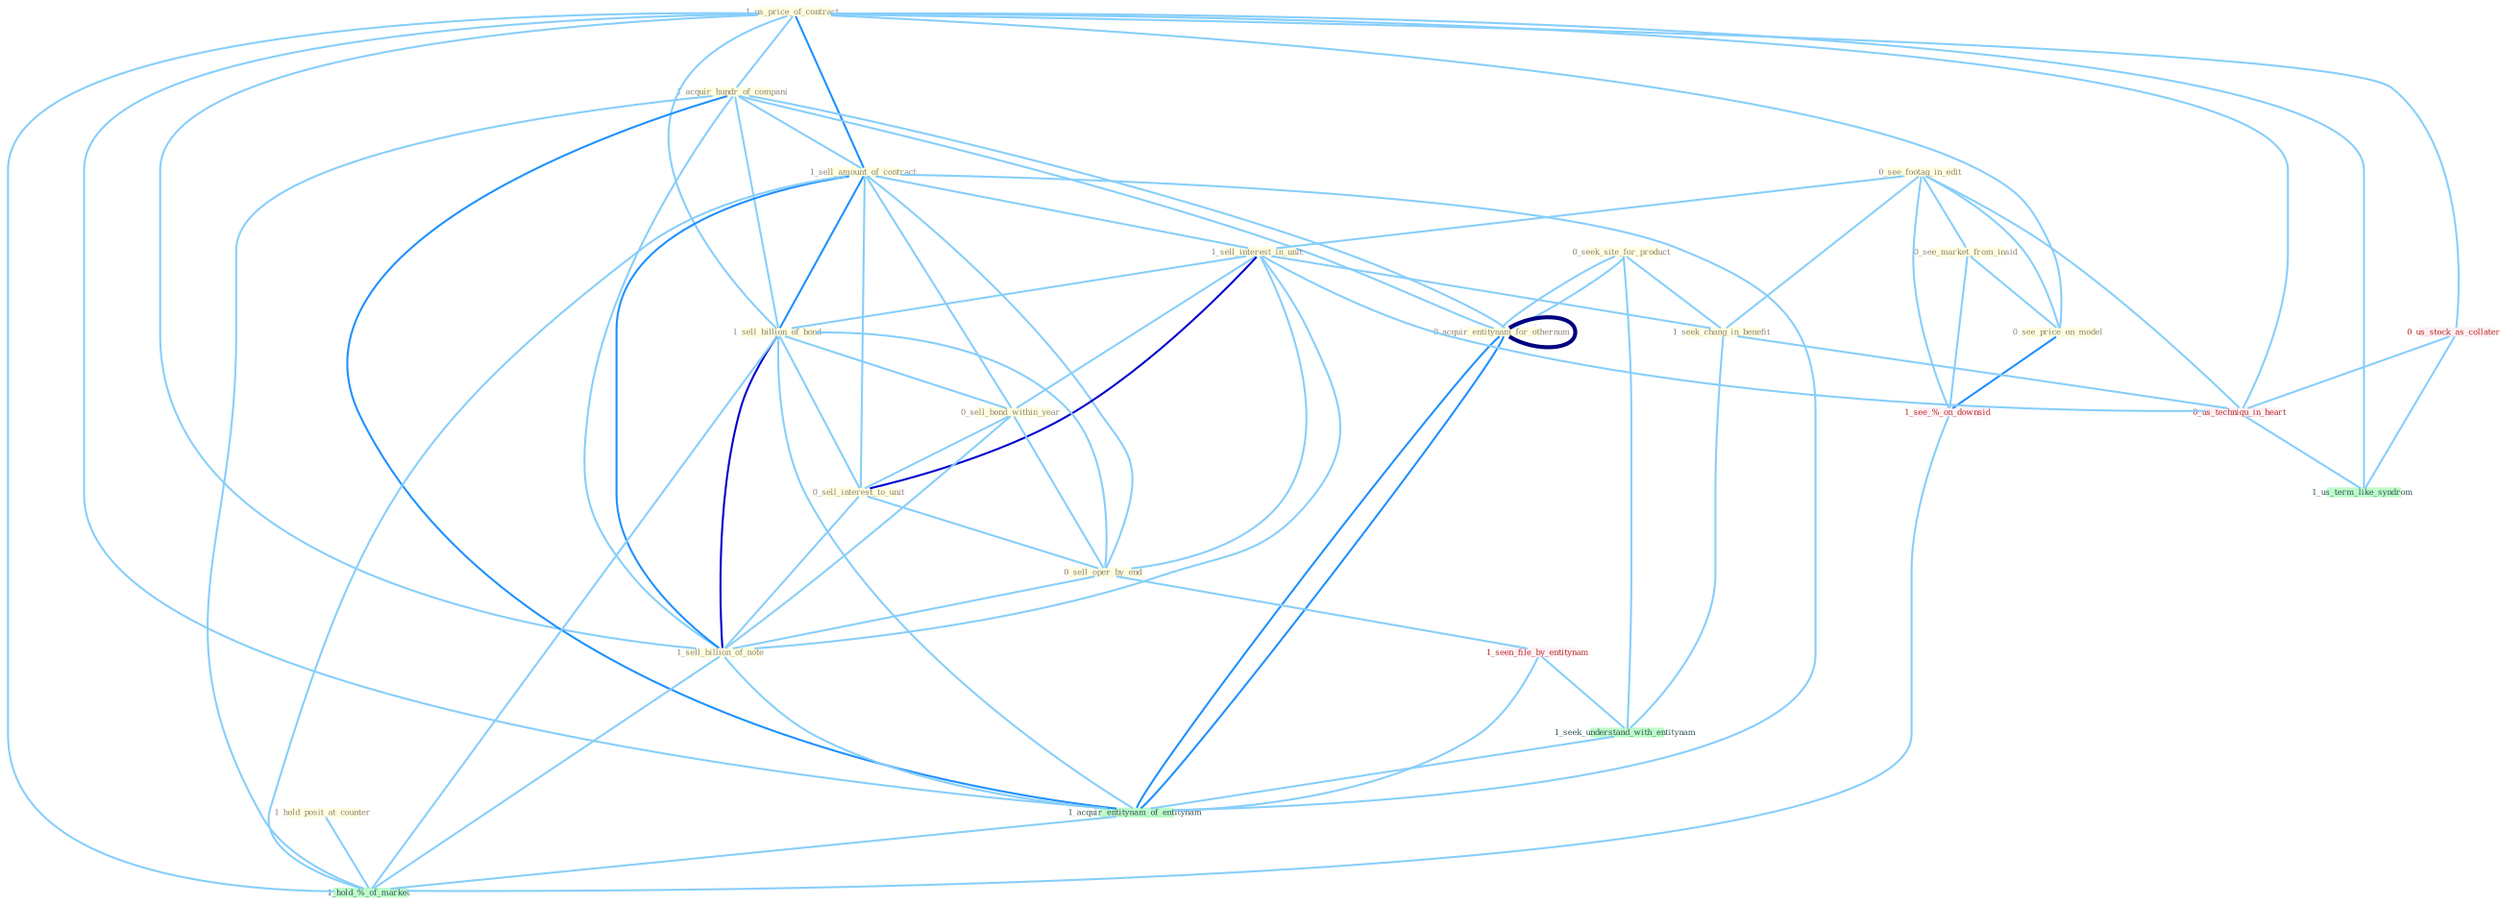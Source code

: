 Graph G{ 
    node
    [shape=polygon,style=filled,width=.5,height=.06,color="#BDFCC9",fixedsize=true,fontsize=4,
    fontcolor="#2f4f4f"];
    {node
    [color="#ffffe0", fontcolor="#8b7d6b"] "1_us_price_of_contract " "1_acquir_hundr_of_compani " "1_sell_amount_of_contract " "0_see_footag_in_edit " "0_see_market_from_insid " "0_seek_site_for_product " "0_acquir_entitynam_for_othernum " "1_hold_posit_at_counter " "0_acquir_entitynam_for_othernum " "0_see_price_on_model " "1_sell_interest_in_unit " "1_sell_billion_of_bond " "0_sell_bond_within_year " "0_sell_interest_to_unit " "1_seek_chang_in_benefit " "0_sell_oper_by_end " "1_sell_billion_of_note "}
{node [color="#fff0f5", fontcolor="#b22222"] "1_seen_file_by_entitynam " "0_us_stock_as_collater " "0_us_techniqu_in_heart " "1_see_%_on_downsid "}
edge [color="#B0E2FF"];

	"1_us_price_of_contract " -- "1_acquir_hundr_of_compani " [w="1", color="#87cefa" ];
	"1_us_price_of_contract " -- "1_sell_amount_of_contract " [w="2", color="#1e90ff" , len=0.8];
	"1_us_price_of_contract " -- "0_see_price_on_model " [w="1", color="#87cefa" ];
	"1_us_price_of_contract " -- "1_sell_billion_of_bond " [w="1", color="#87cefa" ];
	"1_us_price_of_contract " -- "1_sell_billion_of_note " [w="1", color="#87cefa" ];
	"1_us_price_of_contract " -- "0_us_stock_as_collater " [w="1", color="#87cefa" ];
	"1_us_price_of_contract " -- "1_acquir_entitynam_of_entitynam " [w="1", color="#87cefa" ];
	"1_us_price_of_contract " -- "0_us_techniqu_in_heart " [w="1", color="#87cefa" ];
	"1_us_price_of_contract " -- "1_us_term_like_syndrom " [w="1", color="#87cefa" ];
	"1_us_price_of_contract " -- "1_hold_%_of_market " [w="1", color="#87cefa" ];
	"1_acquir_hundr_of_compani " -- "1_sell_amount_of_contract " [w="1", color="#87cefa" ];
	"1_acquir_hundr_of_compani " -- "0_acquir_entitynam_for_othernum " [w="1", color="#87cefa" ];
	"1_acquir_hundr_of_compani " -- "0_acquir_entitynam_for_othernum " [w="1", color="#87cefa" ];
	"1_acquir_hundr_of_compani " -- "1_sell_billion_of_bond " [w="1", color="#87cefa" ];
	"1_acquir_hundr_of_compani " -- "1_sell_billion_of_note " [w="1", color="#87cefa" ];
	"1_acquir_hundr_of_compani " -- "1_acquir_entitynam_of_entitynam " [w="2", color="#1e90ff" , len=0.8];
	"1_acquir_hundr_of_compani " -- "1_hold_%_of_market " [w="1", color="#87cefa" ];
	"1_sell_amount_of_contract " -- "1_sell_interest_in_unit " [w="1", color="#87cefa" ];
	"1_sell_amount_of_contract " -- "1_sell_billion_of_bond " [w="2", color="#1e90ff" , len=0.8];
	"1_sell_amount_of_contract " -- "0_sell_bond_within_year " [w="1", color="#87cefa" ];
	"1_sell_amount_of_contract " -- "0_sell_interest_to_unit " [w="1", color="#87cefa" ];
	"1_sell_amount_of_contract " -- "0_sell_oper_by_end " [w="1", color="#87cefa" ];
	"1_sell_amount_of_contract " -- "1_sell_billion_of_note " [w="2", color="#1e90ff" , len=0.8];
	"1_sell_amount_of_contract " -- "1_acquir_entitynam_of_entitynam " [w="1", color="#87cefa" ];
	"1_sell_amount_of_contract " -- "1_hold_%_of_market " [w="1", color="#87cefa" ];
	"0_see_footag_in_edit " -- "0_see_market_from_insid " [w="1", color="#87cefa" ];
	"0_see_footag_in_edit " -- "0_see_price_on_model " [w="1", color="#87cefa" ];
	"0_see_footag_in_edit " -- "1_sell_interest_in_unit " [w="1", color="#87cefa" ];
	"0_see_footag_in_edit " -- "1_seek_chang_in_benefit " [w="1", color="#87cefa" ];
	"0_see_footag_in_edit " -- "0_us_techniqu_in_heart " [w="1", color="#87cefa" ];
	"0_see_footag_in_edit " -- "1_see_%_on_downsid " [w="1", color="#87cefa" ];
	"0_see_market_from_insid " -- "0_see_price_on_model " [w="1", color="#87cefa" ];
	"0_see_market_from_insid " -- "1_see_%_on_downsid " [w="1", color="#87cefa" ];
	"0_seek_site_for_product " -- "0_acquir_entitynam_for_othernum " [w="1", color="#87cefa" ];
	"0_seek_site_for_product " -- "0_acquir_entitynam_for_othernum " [w="1", color="#87cefa" ];
	"0_seek_site_for_product " -- "1_seek_chang_in_benefit " [w="1", color="#87cefa" ];
	"0_seek_site_for_product " -- "1_seek_understand_with_entitynam " [w="1", color="#87cefa" ];
	"0_acquir_entitynam_for_othernum " -- "0_acquir_entitynam_for_othernum " [w="4", style=bold, color="#000080", len=0.4];
	"0_acquir_entitynam_for_othernum " -- "1_acquir_entitynam_of_entitynam " [w="2", color="#1e90ff" , len=0.8];
	"1_hold_posit_at_counter " -- "1_hold_%_of_market " [w="1", color="#87cefa" ];
	"0_acquir_entitynam_for_othernum " -- "1_acquir_entitynam_of_entitynam " [w="2", color="#1e90ff" , len=0.8];
	"0_see_price_on_model " -- "1_see_%_on_downsid " [w="2", color="#1e90ff" , len=0.8];
	"1_sell_interest_in_unit " -- "1_sell_billion_of_bond " [w="1", color="#87cefa" ];
	"1_sell_interest_in_unit " -- "0_sell_bond_within_year " [w="1", color="#87cefa" ];
	"1_sell_interest_in_unit " -- "0_sell_interest_to_unit " [w="3", color="#0000cd" , len=0.6];
	"1_sell_interest_in_unit " -- "1_seek_chang_in_benefit " [w="1", color="#87cefa" ];
	"1_sell_interest_in_unit " -- "0_sell_oper_by_end " [w="1", color="#87cefa" ];
	"1_sell_interest_in_unit " -- "1_sell_billion_of_note " [w="1", color="#87cefa" ];
	"1_sell_interest_in_unit " -- "0_us_techniqu_in_heart " [w="1", color="#87cefa" ];
	"1_sell_billion_of_bond " -- "0_sell_bond_within_year " [w="1", color="#87cefa" ];
	"1_sell_billion_of_bond " -- "0_sell_interest_to_unit " [w="1", color="#87cefa" ];
	"1_sell_billion_of_bond " -- "0_sell_oper_by_end " [w="1", color="#87cefa" ];
	"1_sell_billion_of_bond " -- "1_sell_billion_of_note " [w="3", color="#0000cd" , len=0.6];
	"1_sell_billion_of_bond " -- "1_acquir_entitynam_of_entitynam " [w="1", color="#87cefa" ];
	"1_sell_billion_of_bond " -- "1_hold_%_of_market " [w="1", color="#87cefa" ];
	"0_sell_bond_within_year " -- "0_sell_interest_to_unit " [w="1", color="#87cefa" ];
	"0_sell_bond_within_year " -- "0_sell_oper_by_end " [w="1", color="#87cefa" ];
	"0_sell_bond_within_year " -- "1_sell_billion_of_note " [w="1", color="#87cefa" ];
	"0_sell_interest_to_unit " -- "0_sell_oper_by_end " [w="1", color="#87cefa" ];
	"0_sell_interest_to_unit " -- "1_sell_billion_of_note " [w="1", color="#87cefa" ];
	"1_seek_chang_in_benefit " -- "1_seek_understand_with_entitynam " [w="1", color="#87cefa" ];
	"1_seek_chang_in_benefit " -- "0_us_techniqu_in_heart " [w="1", color="#87cefa" ];
	"0_sell_oper_by_end " -- "1_sell_billion_of_note " [w="1", color="#87cefa" ];
	"0_sell_oper_by_end " -- "1_seen_file_by_entitynam " [w="1", color="#87cefa" ];
	"1_sell_billion_of_note " -- "1_acquir_entitynam_of_entitynam " [w="1", color="#87cefa" ];
	"1_sell_billion_of_note " -- "1_hold_%_of_market " [w="1", color="#87cefa" ];
	"1_seen_file_by_entitynam " -- "1_seek_understand_with_entitynam " [w="1", color="#87cefa" ];
	"1_seen_file_by_entitynam " -- "1_acquir_entitynam_of_entitynam " [w="1", color="#87cefa" ];
	"0_us_stock_as_collater " -- "0_us_techniqu_in_heart " [w="1", color="#87cefa" ];
	"0_us_stock_as_collater " -- "1_us_term_like_syndrom " [w="1", color="#87cefa" ];
	"1_seek_understand_with_entitynam " -- "1_acquir_entitynam_of_entitynam " [w="1", color="#87cefa" ];
	"1_acquir_entitynam_of_entitynam " -- "1_hold_%_of_market " [w="1", color="#87cefa" ];
	"0_us_techniqu_in_heart " -- "1_us_term_like_syndrom " [w="1", color="#87cefa" ];
	"1_see_%_on_downsid " -- "1_hold_%_of_market " [w="1", color="#87cefa" ];
}